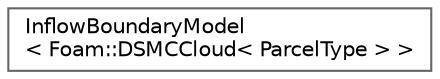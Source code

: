 digraph "Graphical Class Hierarchy"
{
 // LATEX_PDF_SIZE
  bgcolor="transparent";
  edge [fontname=Helvetica,fontsize=10,labelfontname=Helvetica,labelfontsize=10];
  node [fontname=Helvetica,fontsize=10,shape=box,height=0.2,width=0.4];
  rankdir="LR";
  Node0 [id="Node000000",label="InflowBoundaryModel\l\< Foam::DSMCCloud\< ParcelType \> \>",height=0.2,width=0.4,color="grey40", fillcolor="white", style="filled",URL="$classFoam_1_1InflowBoundaryModel.html",tooltip=" "];
}

